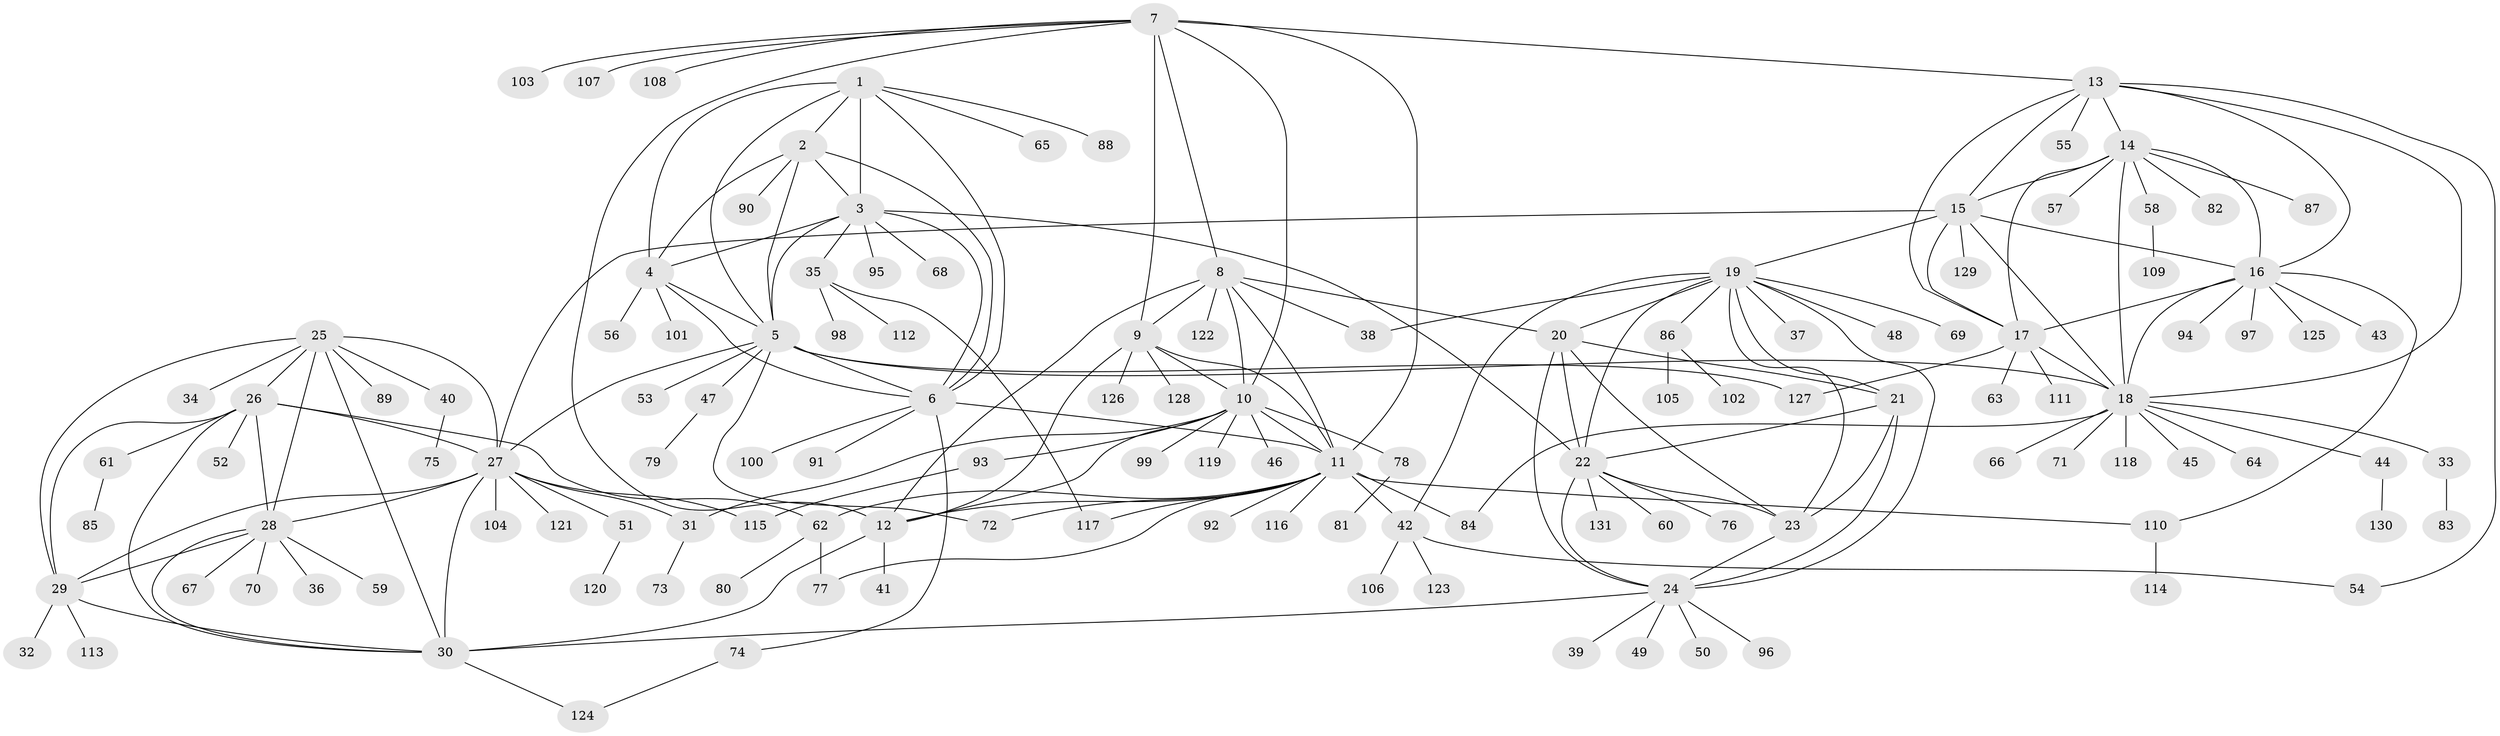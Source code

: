 // Generated by graph-tools (version 1.1) at 2025/15/03/09/25 04:15:45]
// undirected, 131 vertices, 199 edges
graph export_dot {
graph [start="1"]
  node [color=gray90,style=filled];
  1;
  2;
  3;
  4;
  5;
  6;
  7;
  8;
  9;
  10;
  11;
  12;
  13;
  14;
  15;
  16;
  17;
  18;
  19;
  20;
  21;
  22;
  23;
  24;
  25;
  26;
  27;
  28;
  29;
  30;
  31;
  32;
  33;
  34;
  35;
  36;
  37;
  38;
  39;
  40;
  41;
  42;
  43;
  44;
  45;
  46;
  47;
  48;
  49;
  50;
  51;
  52;
  53;
  54;
  55;
  56;
  57;
  58;
  59;
  60;
  61;
  62;
  63;
  64;
  65;
  66;
  67;
  68;
  69;
  70;
  71;
  72;
  73;
  74;
  75;
  76;
  77;
  78;
  79;
  80;
  81;
  82;
  83;
  84;
  85;
  86;
  87;
  88;
  89;
  90;
  91;
  92;
  93;
  94;
  95;
  96;
  97;
  98;
  99;
  100;
  101;
  102;
  103;
  104;
  105;
  106;
  107;
  108;
  109;
  110;
  111;
  112;
  113;
  114;
  115;
  116;
  117;
  118;
  119;
  120;
  121;
  122;
  123;
  124;
  125;
  126;
  127;
  128;
  129;
  130;
  131;
  1 -- 2;
  1 -- 3;
  1 -- 4;
  1 -- 5;
  1 -- 6;
  1 -- 65;
  1 -- 88;
  2 -- 3;
  2 -- 4;
  2 -- 5;
  2 -- 6;
  2 -- 90;
  3 -- 4;
  3 -- 5;
  3 -- 6;
  3 -- 22;
  3 -- 35;
  3 -- 68;
  3 -- 95;
  4 -- 5;
  4 -- 6;
  4 -- 56;
  4 -- 101;
  5 -- 6;
  5 -- 18;
  5 -- 27;
  5 -- 47;
  5 -- 53;
  5 -- 72;
  5 -- 127;
  6 -- 11;
  6 -- 74;
  6 -- 91;
  6 -- 100;
  7 -- 8;
  7 -- 9;
  7 -- 10;
  7 -- 11;
  7 -- 12;
  7 -- 13;
  7 -- 103;
  7 -- 107;
  7 -- 108;
  8 -- 9;
  8 -- 10;
  8 -- 11;
  8 -- 12;
  8 -- 20;
  8 -- 38;
  8 -- 122;
  9 -- 10;
  9 -- 11;
  9 -- 12;
  9 -- 126;
  9 -- 128;
  10 -- 11;
  10 -- 12;
  10 -- 31;
  10 -- 46;
  10 -- 78;
  10 -- 93;
  10 -- 99;
  10 -- 119;
  11 -- 12;
  11 -- 42;
  11 -- 62;
  11 -- 72;
  11 -- 77;
  11 -- 84;
  11 -- 92;
  11 -- 110;
  11 -- 116;
  11 -- 117;
  12 -- 30;
  12 -- 41;
  13 -- 14;
  13 -- 15;
  13 -- 16;
  13 -- 17;
  13 -- 18;
  13 -- 54;
  13 -- 55;
  14 -- 15;
  14 -- 16;
  14 -- 17;
  14 -- 18;
  14 -- 57;
  14 -- 58;
  14 -- 82;
  14 -- 87;
  15 -- 16;
  15 -- 17;
  15 -- 18;
  15 -- 19;
  15 -- 27;
  15 -- 129;
  16 -- 17;
  16 -- 18;
  16 -- 43;
  16 -- 94;
  16 -- 97;
  16 -- 110;
  16 -- 125;
  17 -- 18;
  17 -- 63;
  17 -- 111;
  17 -- 127;
  18 -- 33;
  18 -- 44;
  18 -- 45;
  18 -- 64;
  18 -- 66;
  18 -- 71;
  18 -- 84;
  18 -- 118;
  19 -- 20;
  19 -- 21;
  19 -- 22;
  19 -- 23;
  19 -- 24;
  19 -- 37;
  19 -- 38;
  19 -- 42;
  19 -- 48;
  19 -- 69;
  19 -- 86;
  20 -- 21;
  20 -- 22;
  20 -- 23;
  20 -- 24;
  21 -- 22;
  21 -- 23;
  21 -- 24;
  22 -- 23;
  22 -- 24;
  22 -- 60;
  22 -- 76;
  22 -- 131;
  23 -- 24;
  24 -- 30;
  24 -- 39;
  24 -- 49;
  24 -- 50;
  24 -- 96;
  25 -- 26;
  25 -- 27;
  25 -- 28;
  25 -- 29;
  25 -- 30;
  25 -- 34;
  25 -- 40;
  25 -- 89;
  26 -- 27;
  26 -- 28;
  26 -- 29;
  26 -- 30;
  26 -- 52;
  26 -- 61;
  26 -- 62;
  27 -- 28;
  27 -- 29;
  27 -- 30;
  27 -- 31;
  27 -- 51;
  27 -- 104;
  27 -- 115;
  27 -- 121;
  28 -- 29;
  28 -- 30;
  28 -- 36;
  28 -- 59;
  28 -- 67;
  28 -- 70;
  29 -- 30;
  29 -- 32;
  29 -- 113;
  30 -- 124;
  31 -- 73;
  33 -- 83;
  35 -- 98;
  35 -- 112;
  35 -- 117;
  40 -- 75;
  42 -- 54;
  42 -- 106;
  42 -- 123;
  44 -- 130;
  47 -- 79;
  51 -- 120;
  58 -- 109;
  61 -- 85;
  62 -- 77;
  62 -- 80;
  74 -- 124;
  78 -- 81;
  86 -- 102;
  86 -- 105;
  93 -- 115;
  110 -- 114;
}
